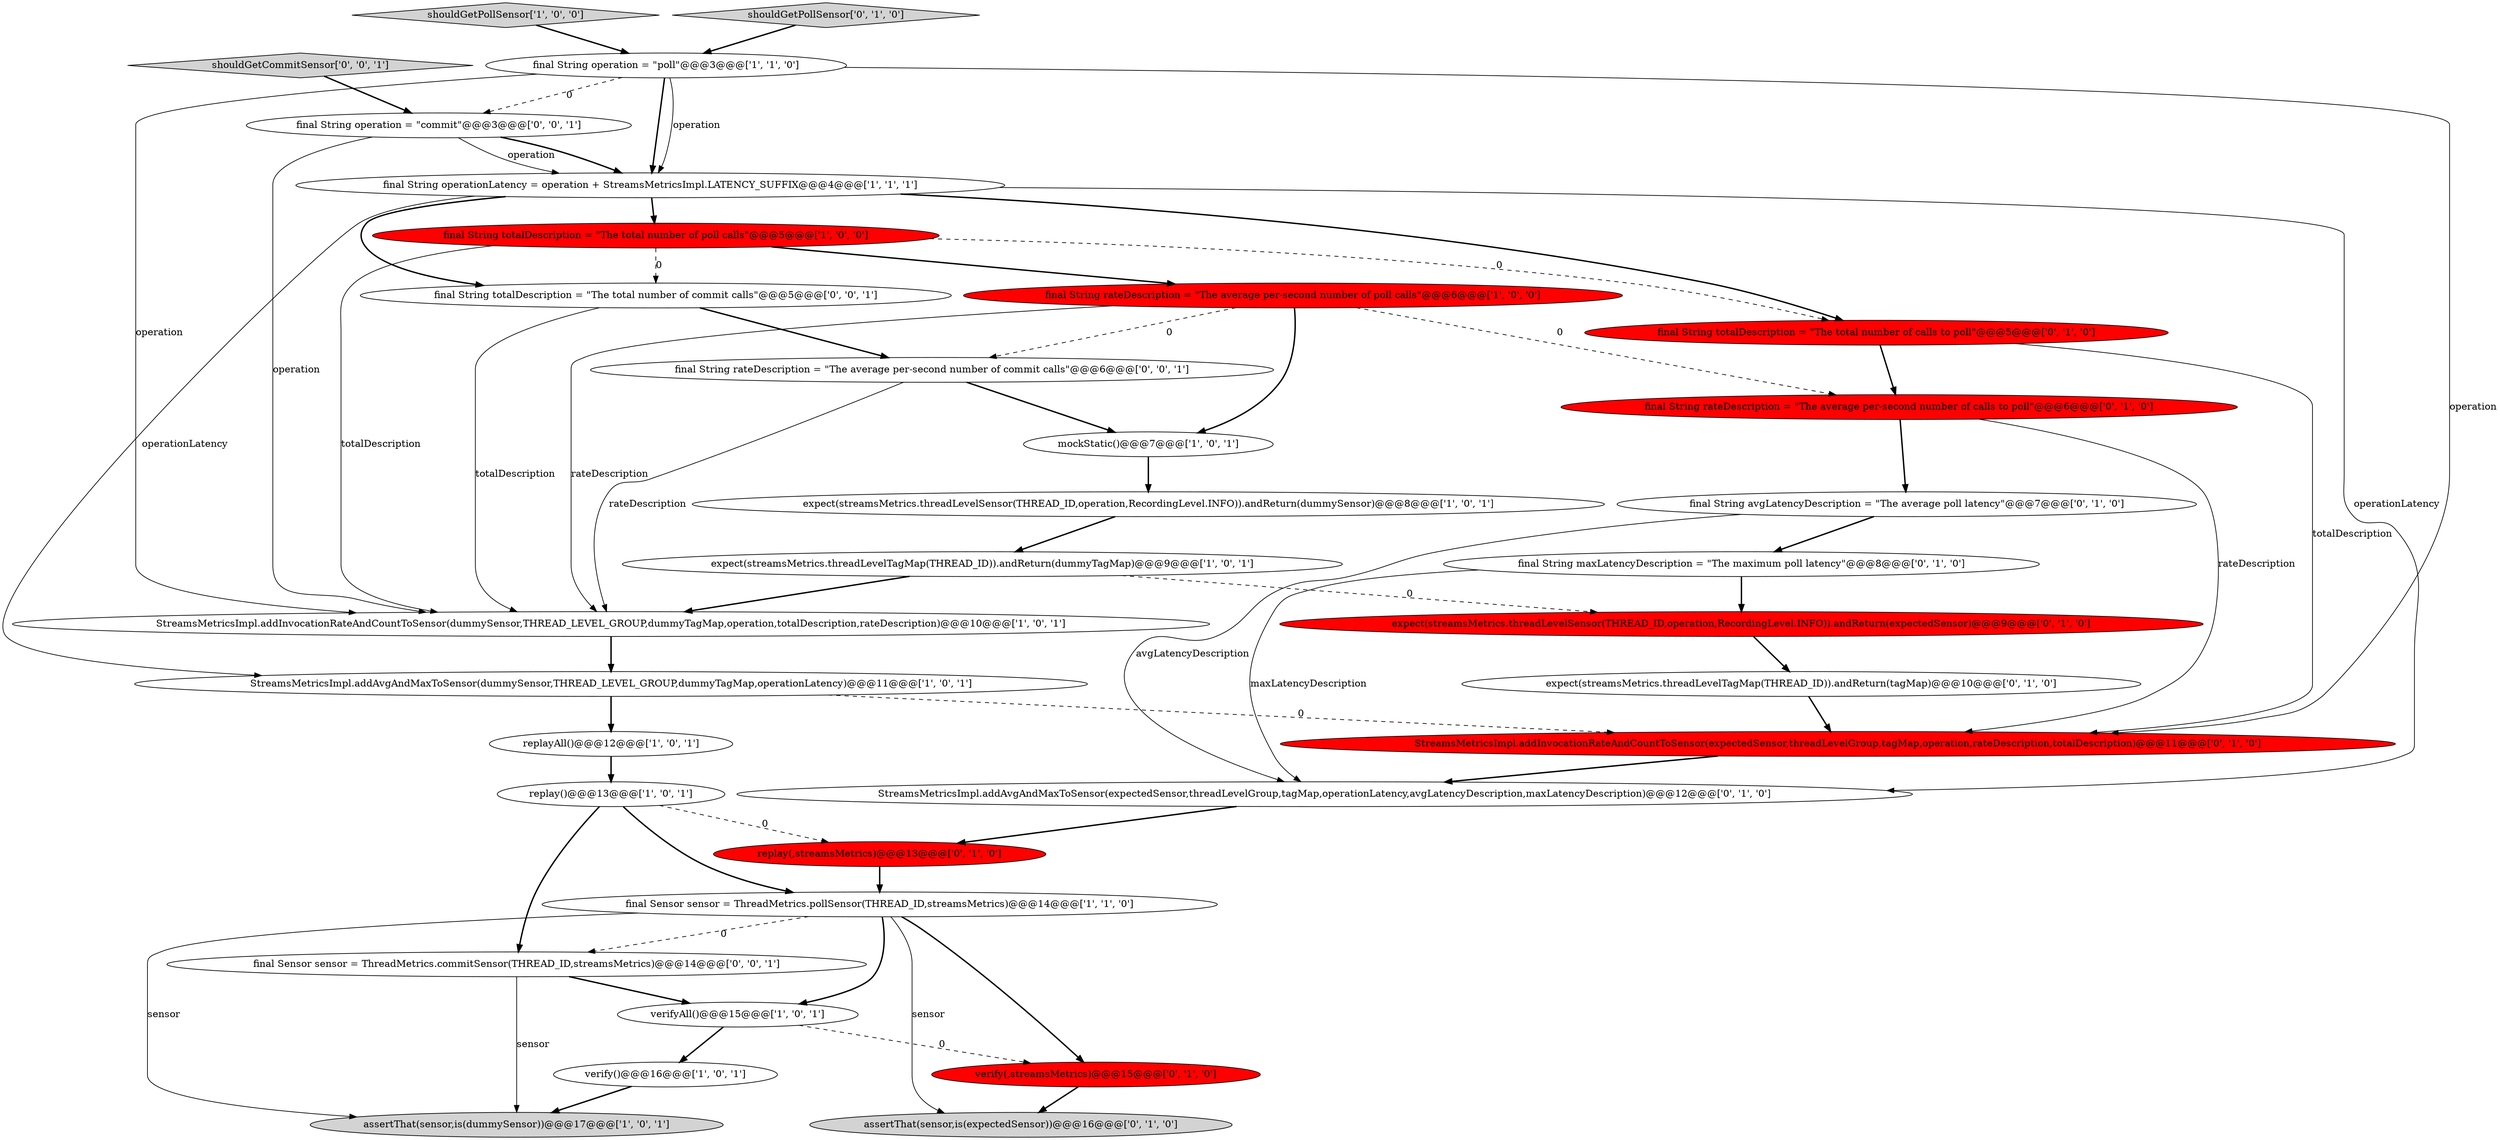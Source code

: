 digraph {
7 [style = filled, label = "expect(streamsMetrics.threadLevelSensor(THREAD_ID,operation,RecordingLevel.INFO)).andReturn(dummySensor)@@@8@@@['1', '0', '1']", fillcolor = white, shape = ellipse image = "AAA0AAABBB1BBB"];
29 [style = filled, label = "final Sensor sensor = ThreadMetrics.commitSensor(THREAD_ID,streamsMetrics)@@@14@@@['0', '0', '1']", fillcolor = white, shape = ellipse image = "AAA0AAABBB3BBB"];
14 [style = filled, label = "final String totalDescription = \"The total number of poll calls\"@@@5@@@['1', '0', '0']", fillcolor = red, shape = ellipse image = "AAA1AAABBB1BBB"];
5 [style = filled, label = "verify()@@@16@@@['1', '0', '1']", fillcolor = white, shape = ellipse image = "AAA0AAABBB1BBB"];
22 [style = filled, label = "StreamsMetricsImpl.addInvocationRateAndCountToSensor(expectedSensor,threadLevelGroup,tagMap,operation,rateDescription,totalDescription)@@@11@@@['0', '1', '0']", fillcolor = red, shape = ellipse image = "AAA1AAABBB2BBB"];
24 [style = filled, label = "final String avgLatencyDescription = \"The average poll latency\"@@@7@@@['0', '1', '0']", fillcolor = white, shape = ellipse image = "AAA0AAABBB2BBB"];
6 [style = filled, label = "replayAll()@@@12@@@['1', '0', '1']", fillcolor = white, shape = ellipse image = "AAA0AAABBB1BBB"];
31 [style = filled, label = "shouldGetCommitSensor['0', '0', '1']", fillcolor = lightgray, shape = diamond image = "AAA0AAABBB3BBB"];
15 [style = filled, label = "verifyAll()@@@15@@@['1', '0', '1']", fillcolor = white, shape = ellipse image = "AAA0AAABBB1BBB"];
13 [style = filled, label = "shouldGetPollSensor['1', '0', '0']", fillcolor = lightgray, shape = diamond image = "AAA0AAABBB1BBB"];
10 [style = filled, label = "expect(streamsMetrics.threadLevelTagMap(THREAD_ID)).andReturn(dummyTagMap)@@@9@@@['1', '0', '1']", fillcolor = white, shape = ellipse image = "AAA0AAABBB1BBB"];
0 [style = filled, label = "replay()@@@13@@@['1', '0', '1']", fillcolor = white, shape = ellipse image = "AAA0AAABBB1BBB"];
4 [style = filled, label = "StreamsMetricsImpl.addInvocationRateAndCountToSensor(dummySensor,THREAD_LEVEL_GROUP,dummyTagMap,operation,totalDescription,rateDescription)@@@10@@@['1', '0', '1']", fillcolor = white, shape = ellipse image = "AAA0AAABBB1BBB"];
18 [style = filled, label = "final String totalDescription = \"The total number of calls to poll\"@@@5@@@['0', '1', '0']", fillcolor = red, shape = ellipse image = "AAA1AAABBB2BBB"];
26 [style = filled, label = "verify(,streamsMetrics)@@@15@@@['0', '1', '0']", fillcolor = red, shape = ellipse image = "AAA1AAABBB2BBB"];
23 [style = filled, label = "replay(,streamsMetrics)@@@13@@@['0', '1', '0']", fillcolor = red, shape = ellipse image = "AAA1AAABBB2BBB"];
12 [style = filled, label = "final Sensor sensor = ThreadMetrics.pollSensor(THREAD_ID,streamsMetrics)@@@14@@@['1', '1', '0']", fillcolor = white, shape = ellipse image = "AAA0AAABBB1BBB"];
28 [style = filled, label = "final String rateDescription = \"The average per-second number of commit calls\"@@@6@@@['0', '0', '1']", fillcolor = white, shape = ellipse image = "AAA0AAABBB3BBB"];
19 [style = filled, label = "shouldGetPollSensor['0', '1', '0']", fillcolor = lightgray, shape = diamond image = "AAA0AAABBB2BBB"];
9 [style = filled, label = "mockStatic()@@@7@@@['1', '0', '1']", fillcolor = white, shape = ellipse image = "AAA0AAABBB1BBB"];
27 [style = filled, label = "expect(streamsMetrics.threadLevelSensor(THREAD_ID,operation,RecordingLevel.INFO)).andReturn(expectedSensor)@@@9@@@['0', '1', '0']", fillcolor = red, shape = ellipse image = "AAA1AAABBB2BBB"];
17 [style = filled, label = "final String rateDescription = \"The average per-second number of calls to poll\"@@@6@@@['0', '1', '0']", fillcolor = red, shape = ellipse image = "AAA1AAABBB2BBB"];
21 [style = filled, label = "assertThat(sensor,is(expectedSensor))@@@16@@@['0', '1', '0']", fillcolor = lightgray, shape = ellipse image = "AAA0AAABBB2BBB"];
1 [style = filled, label = "final String operation = \"poll\"@@@3@@@['1', '1', '0']", fillcolor = white, shape = ellipse image = "AAA0AAABBB1BBB"];
3 [style = filled, label = "assertThat(sensor,is(dummySensor))@@@17@@@['1', '0', '1']", fillcolor = lightgray, shape = ellipse image = "AAA0AAABBB1BBB"];
11 [style = filled, label = "StreamsMetricsImpl.addAvgAndMaxToSensor(dummySensor,THREAD_LEVEL_GROUP,dummyTagMap,operationLatency)@@@11@@@['1', '0', '1']", fillcolor = white, shape = ellipse image = "AAA0AAABBB1BBB"];
2 [style = filled, label = "final String operationLatency = operation + StreamsMetricsImpl.LATENCY_SUFFIX@@@4@@@['1', '1', '1']", fillcolor = white, shape = ellipse image = "AAA0AAABBB1BBB"];
8 [style = filled, label = "final String rateDescription = \"The average per-second number of poll calls\"@@@6@@@['1', '0', '0']", fillcolor = red, shape = ellipse image = "AAA1AAABBB1BBB"];
30 [style = filled, label = "final String operation = \"commit\"@@@3@@@['0', '0', '1']", fillcolor = white, shape = ellipse image = "AAA0AAABBB3BBB"];
20 [style = filled, label = "expect(streamsMetrics.threadLevelTagMap(THREAD_ID)).andReturn(tagMap)@@@10@@@['0', '1', '0']", fillcolor = white, shape = ellipse image = "AAA0AAABBB2BBB"];
25 [style = filled, label = "StreamsMetricsImpl.addAvgAndMaxToSensor(expectedSensor,threadLevelGroup,tagMap,operationLatency,avgLatencyDescription,maxLatencyDescription)@@@12@@@['0', '1', '0']", fillcolor = white, shape = ellipse image = "AAA0AAABBB2BBB"];
32 [style = filled, label = "final String totalDescription = \"The total number of commit calls\"@@@5@@@['0', '0', '1']", fillcolor = white, shape = ellipse image = "AAA0AAABBB3BBB"];
16 [style = filled, label = "final String maxLatencyDescription = \"The maximum poll latency\"@@@8@@@['0', '1', '0']", fillcolor = white, shape = ellipse image = "AAA0AAABBB2BBB"];
5->3 [style = bold, label=""];
22->25 [style = bold, label=""];
29->15 [style = bold, label=""];
16->27 [style = bold, label=""];
1->4 [style = solid, label="operation"];
1->22 [style = solid, label="operation"];
7->10 [style = bold, label=""];
25->23 [style = bold, label=""];
1->30 [style = dashed, label="0"];
12->21 [style = solid, label="sensor"];
0->23 [style = dashed, label="0"];
0->12 [style = bold, label=""];
11->6 [style = bold, label=""];
29->3 [style = solid, label="sensor"];
12->15 [style = bold, label=""];
11->22 [style = dashed, label="0"];
2->11 [style = solid, label="operationLatency"];
18->17 [style = bold, label=""];
28->9 [style = bold, label=""];
2->18 [style = bold, label=""];
0->29 [style = bold, label=""];
6->0 [style = bold, label=""];
12->26 [style = bold, label=""];
10->27 [style = dashed, label="0"];
17->22 [style = solid, label="rateDescription"];
9->7 [style = bold, label=""];
8->28 [style = dashed, label="0"];
18->22 [style = solid, label="totalDescription"];
2->25 [style = solid, label="operationLatency"];
13->1 [style = bold, label=""];
15->5 [style = bold, label=""];
14->4 [style = solid, label="totalDescription"];
8->4 [style = solid, label="rateDescription"];
20->22 [style = bold, label=""];
26->21 [style = bold, label=""];
12->3 [style = solid, label="sensor"];
32->4 [style = solid, label="totalDescription"];
24->16 [style = bold, label=""];
19->1 [style = bold, label=""];
24->25 [style = solid, label="avgLatencyDescription"];
16->25 [style = solid, label="maxLatencyDescription"];
17->24 [style = bold, label=""];
14->32 [style = dashed, label="0"];
30->4 [style = solid, label="operation"];
28->4 [style = solid, label="rateDescription"];
30->2 [style = solid, label="operation"];
2->14 [style = bold, label=""];
31->30 [style = bold, label=""];
12->29 [style = dashed, label="0"];
8->9 [style = bold, label=""];
10->4 [style = bold, label=""];
15->26 [style = dashed, label="0"];
8->17 [style = dashed, label="0"];
23->12 [style = bold, label=""];
1->2 [style = bold, label=""];
14->8 [style = bold, label=""];
2->32 [style = bold, label=""];
14->18 [style = dashed, label="0"];
30->2 [style = bold, label=""];
4->11 [style = bold, label=""];
32->28 [style = bold, label=""];
27->20 [style = bold, label=""];
1->2 [style = solid, label="operation"];
}
